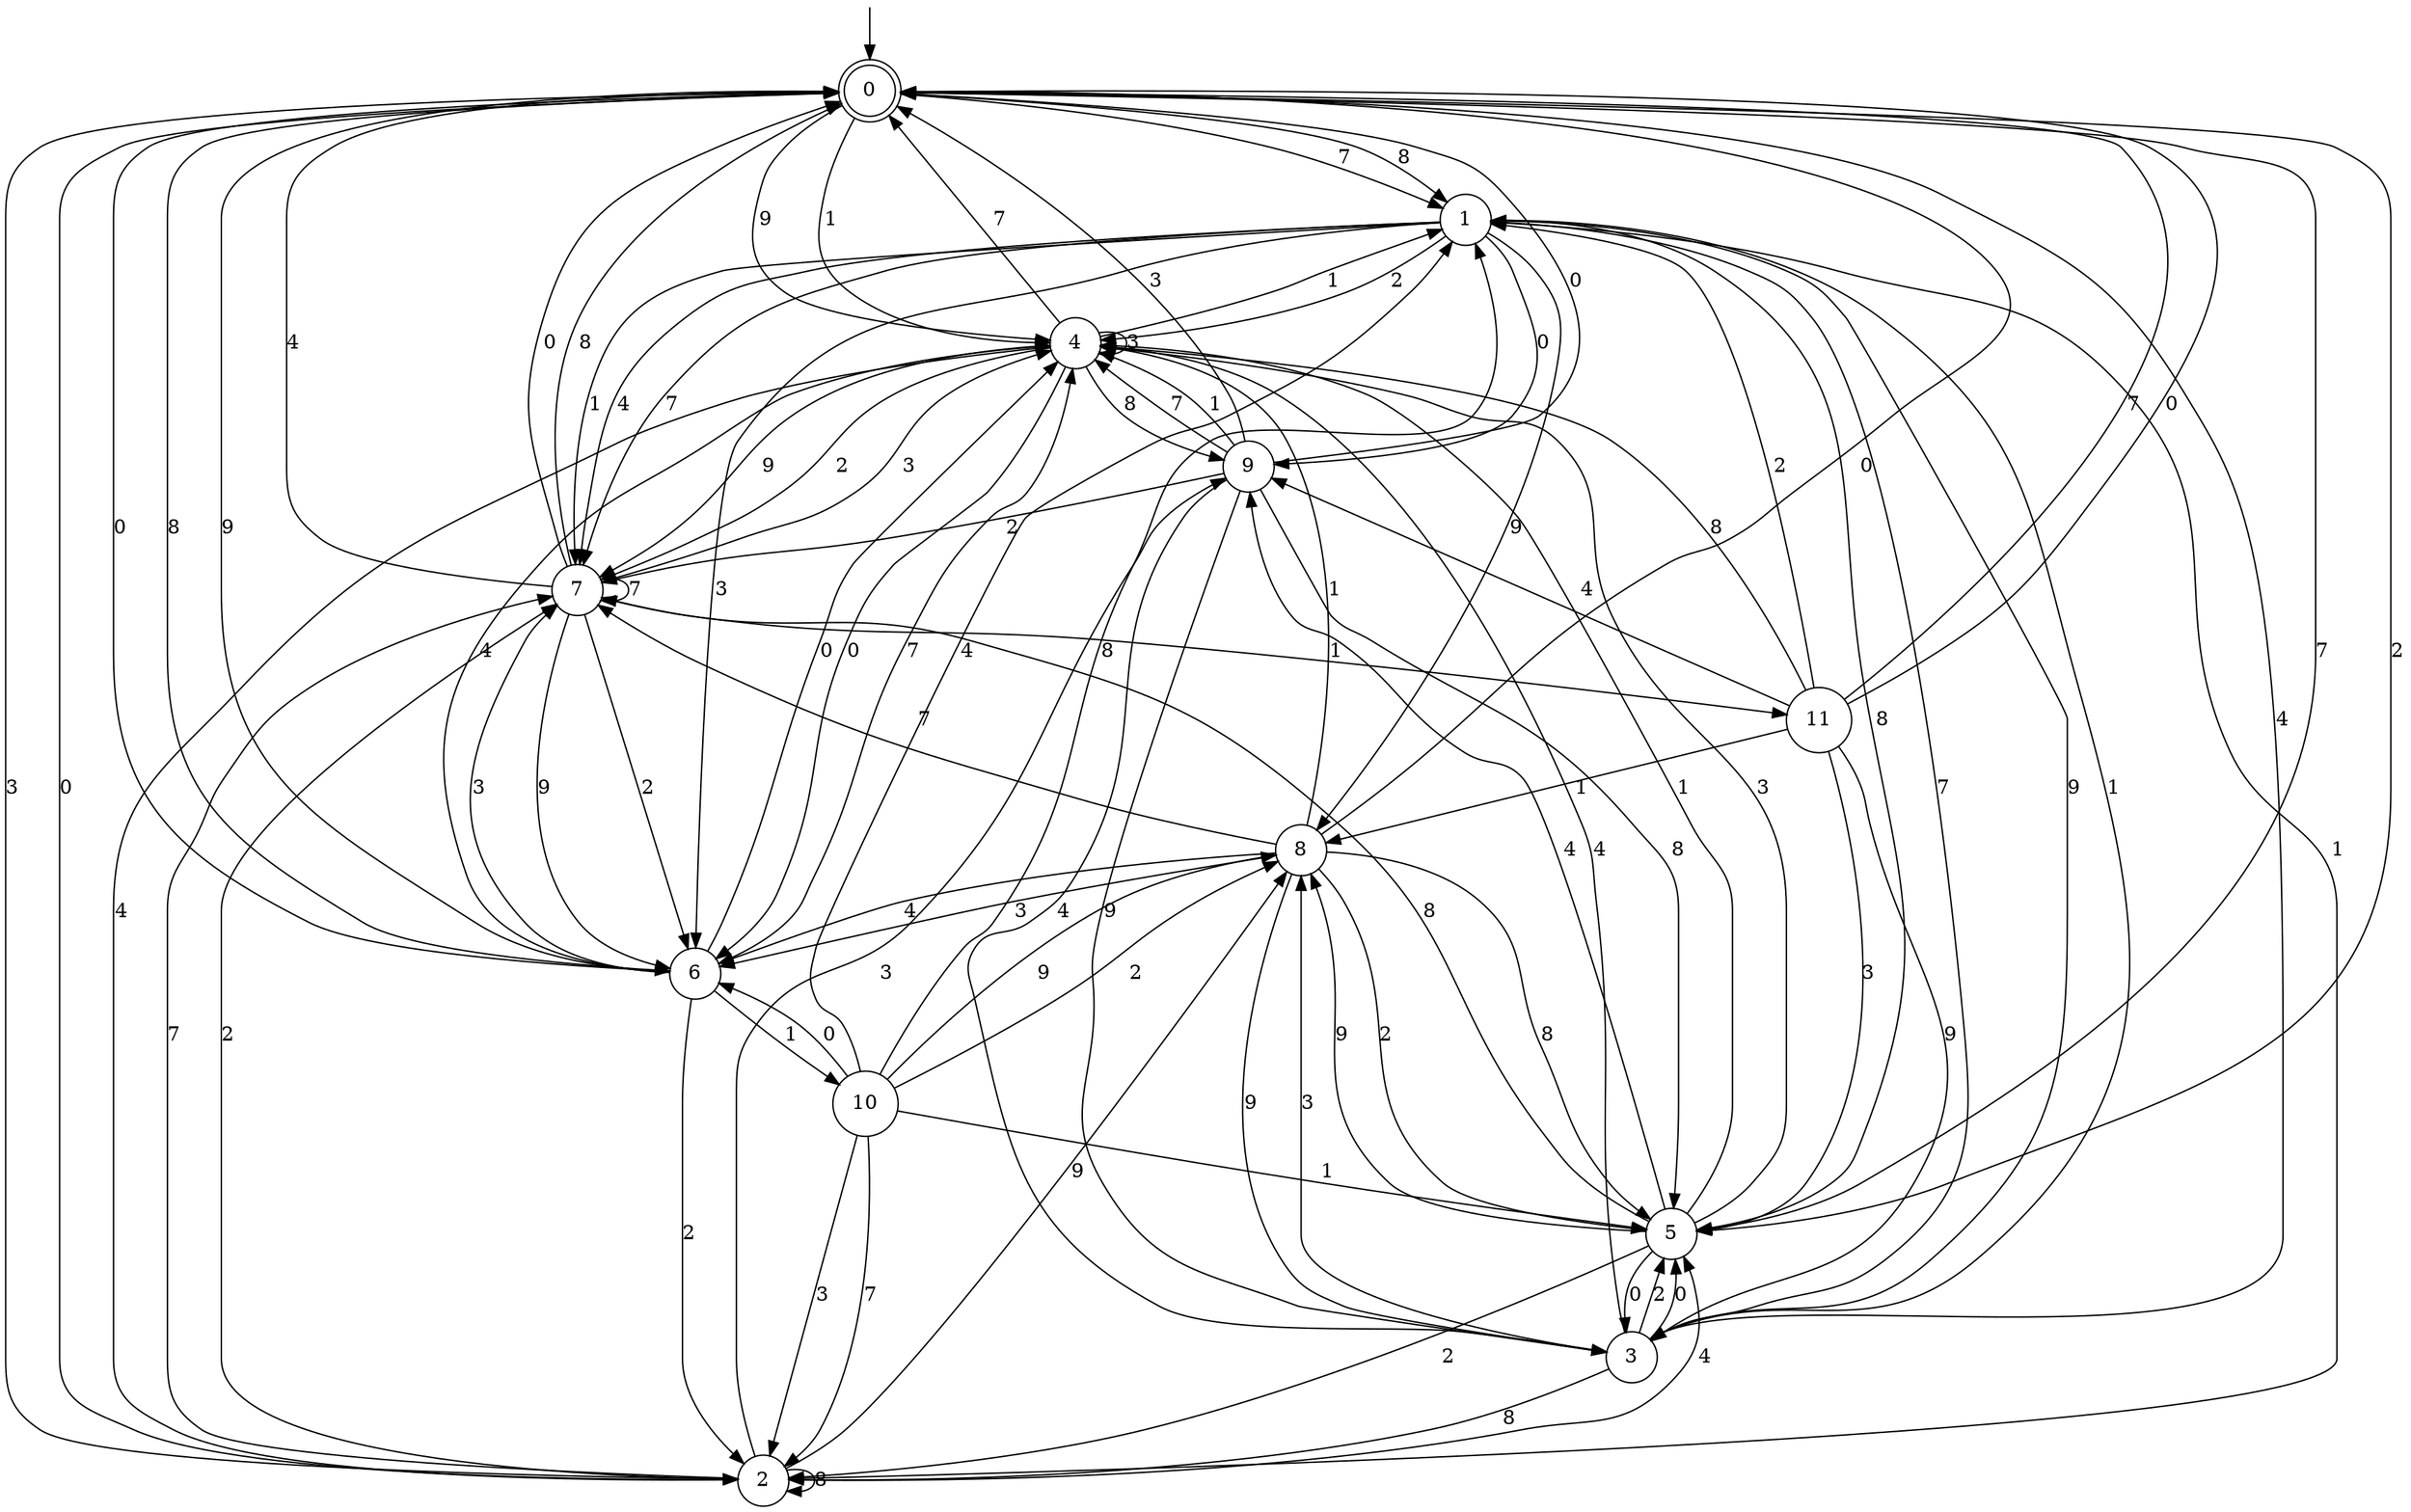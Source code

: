 digraph g {

	s0 [shape="doublecircle" label="0"];
	s1 [shape="circle" label="1"];
	s2 [shape="circle" label="2"];
	s3 [shape="circle" label="3"];
	s4 [shape="circle" label="4"];
	s5 [shape="circle" label="5"];
	s6 [shape="circle" label="6"];
	s7 [shape="circle" label="7"];
	s8 [shape="circle" label="8"];
	s9 [shape="circle" label="9"];
	s10 [shape="circle" label="10"];
	s11 [shape="circle" label="11"];
	s0 -> s1 [label="7"];
	s0 -> s1 [label="8"];
	s0 -> s2 [label="3"];
	s0 -> s3 [label="4"];
	s0 -> s4 [label="9"];
	s0 -> s5 [label="2"];
	s0 -> s6 [label="0"];
	s0 -> s4 [label="1"];
	s1 -> s7 [label="7"];
	s1 -> s5 [label="8"];
	s1 -> s6 [label="3"];
	s1 -> s7 [label="4"];
	s1 -> s8 [label="9"];
	s1 -> s4 [label="2"];
	s1 -> s9 [label="0"];
	s1 -> s7 [label="1"];
	s2 -> s7 [label="7"];
	s2 -> s2 [label="8"];
	s2 -> s9 [label="3"];
	s2 -> s5 [label="4"];
	s2 -> s8 [label="9"];
	s2 -> s7 [label="2"];
	s2 -> s0 [label="0"];
	s2 -> s1 [label="1"];
	s3 -> s1 [label="7"];
	s3 -> s2 [label="8"];
	s3 -> s8 [label="3"];
	s3 -> s4 [label="4"];
	s3 -> s1 [label="9"];
	s3 -> s5 [label="2"];
	s3 -> s5 [label="0"];
	s3 -> s1 [label="1"];
	s4 -> s0 [label="7"];
	s4 -> s9 [label="8"];
	s4 -> s4 [label="3"];
	s4 -> s2 [label="4"];
	s4 -> s7 [label="9"];
	s4 -> s7 [label="2"];
	s4 -> s6 [label="0"];
	s4 -> s1 [label="1"];
	s5 -> s0 [label="7"];
	s5 -> s7 [label="8"];
	s5 -> s4 [label="3"];
	s5 -> s9 [label="4"];
	s5 -> s8 [label="9"];
	s5 -> s2 [label="2"];
	s5 -> s3 [label="0"];
	s5 -> s4 [label="1"];
	s6 -> s4 [label="7"];
	s6 -> s0 [label="8"];
	s6 -> s7 [label="3"];
	s6 -> s4 [label="4"];
	s6 -> s0 [label="9"];
	s6 -> s2 [label="2"];
	s6 -> s4 [label="0"];
	s6 -> s10 [label="1"];
	s7 -> s7 [label="7"];
	s7 -> s0 [label="8"];
	s7 -> s4 [label="3"];
	s7 -> s0 [label="4"];
	s7 -> s6 [label="9"];
	s7 -> s6 [label="2"];
	s7 -> s0 [label="0"];
	s7 -> s11 [label="1"];
	s8 -> s7 [label="7"];
	s8 -> s5 [label="8"];
	s8 -> s6 [label="3"];
	s8 -> s6 [label="4"];
	s8 -> s3 [label="9"];
	s8 -> s5 [label="2"];
	s8 -> s0 [label="0"];
	s8 -> s4 [label="1"];
	s9 -> s4 [label="7"];
	s9 -> s5 [label="8"];
	s9 -> s0 [label="3"];
	s9 -> s3 [label="4"];
	s9 -> s3 [label="9"];
	s9 -> s7 [label="2"];
	s9 -> s0 [label="0"];
	s9 -> s4 [label="1"];
	s10 -> s2 [label="7"];
	s10 -> s1 [label="8"];
	s10 -> s2 [label="3"];
	s10 -> s1 [label="4"];
	s10 -> s8 [label="9"];
	s10 -> s8 [label="2"];
	s10 -> s6 [label="0"];
	s10 -> s5 [label="1"];
	s11 -> s0 [label="7"];
	s11 -> s4 [label="8"];
	s11 -> s5 [label="3"];
	s11 -> s9 [label="4"];
	s11 -> s3 [label="9"];
	s11 -> s1 [label="2"];
	s11 -> s0 [label="0"];
	s11 -> s8 [label="1"];

__start0 [label="" shape="none" width="0" height="0"];
__start0 -> s0;

}
